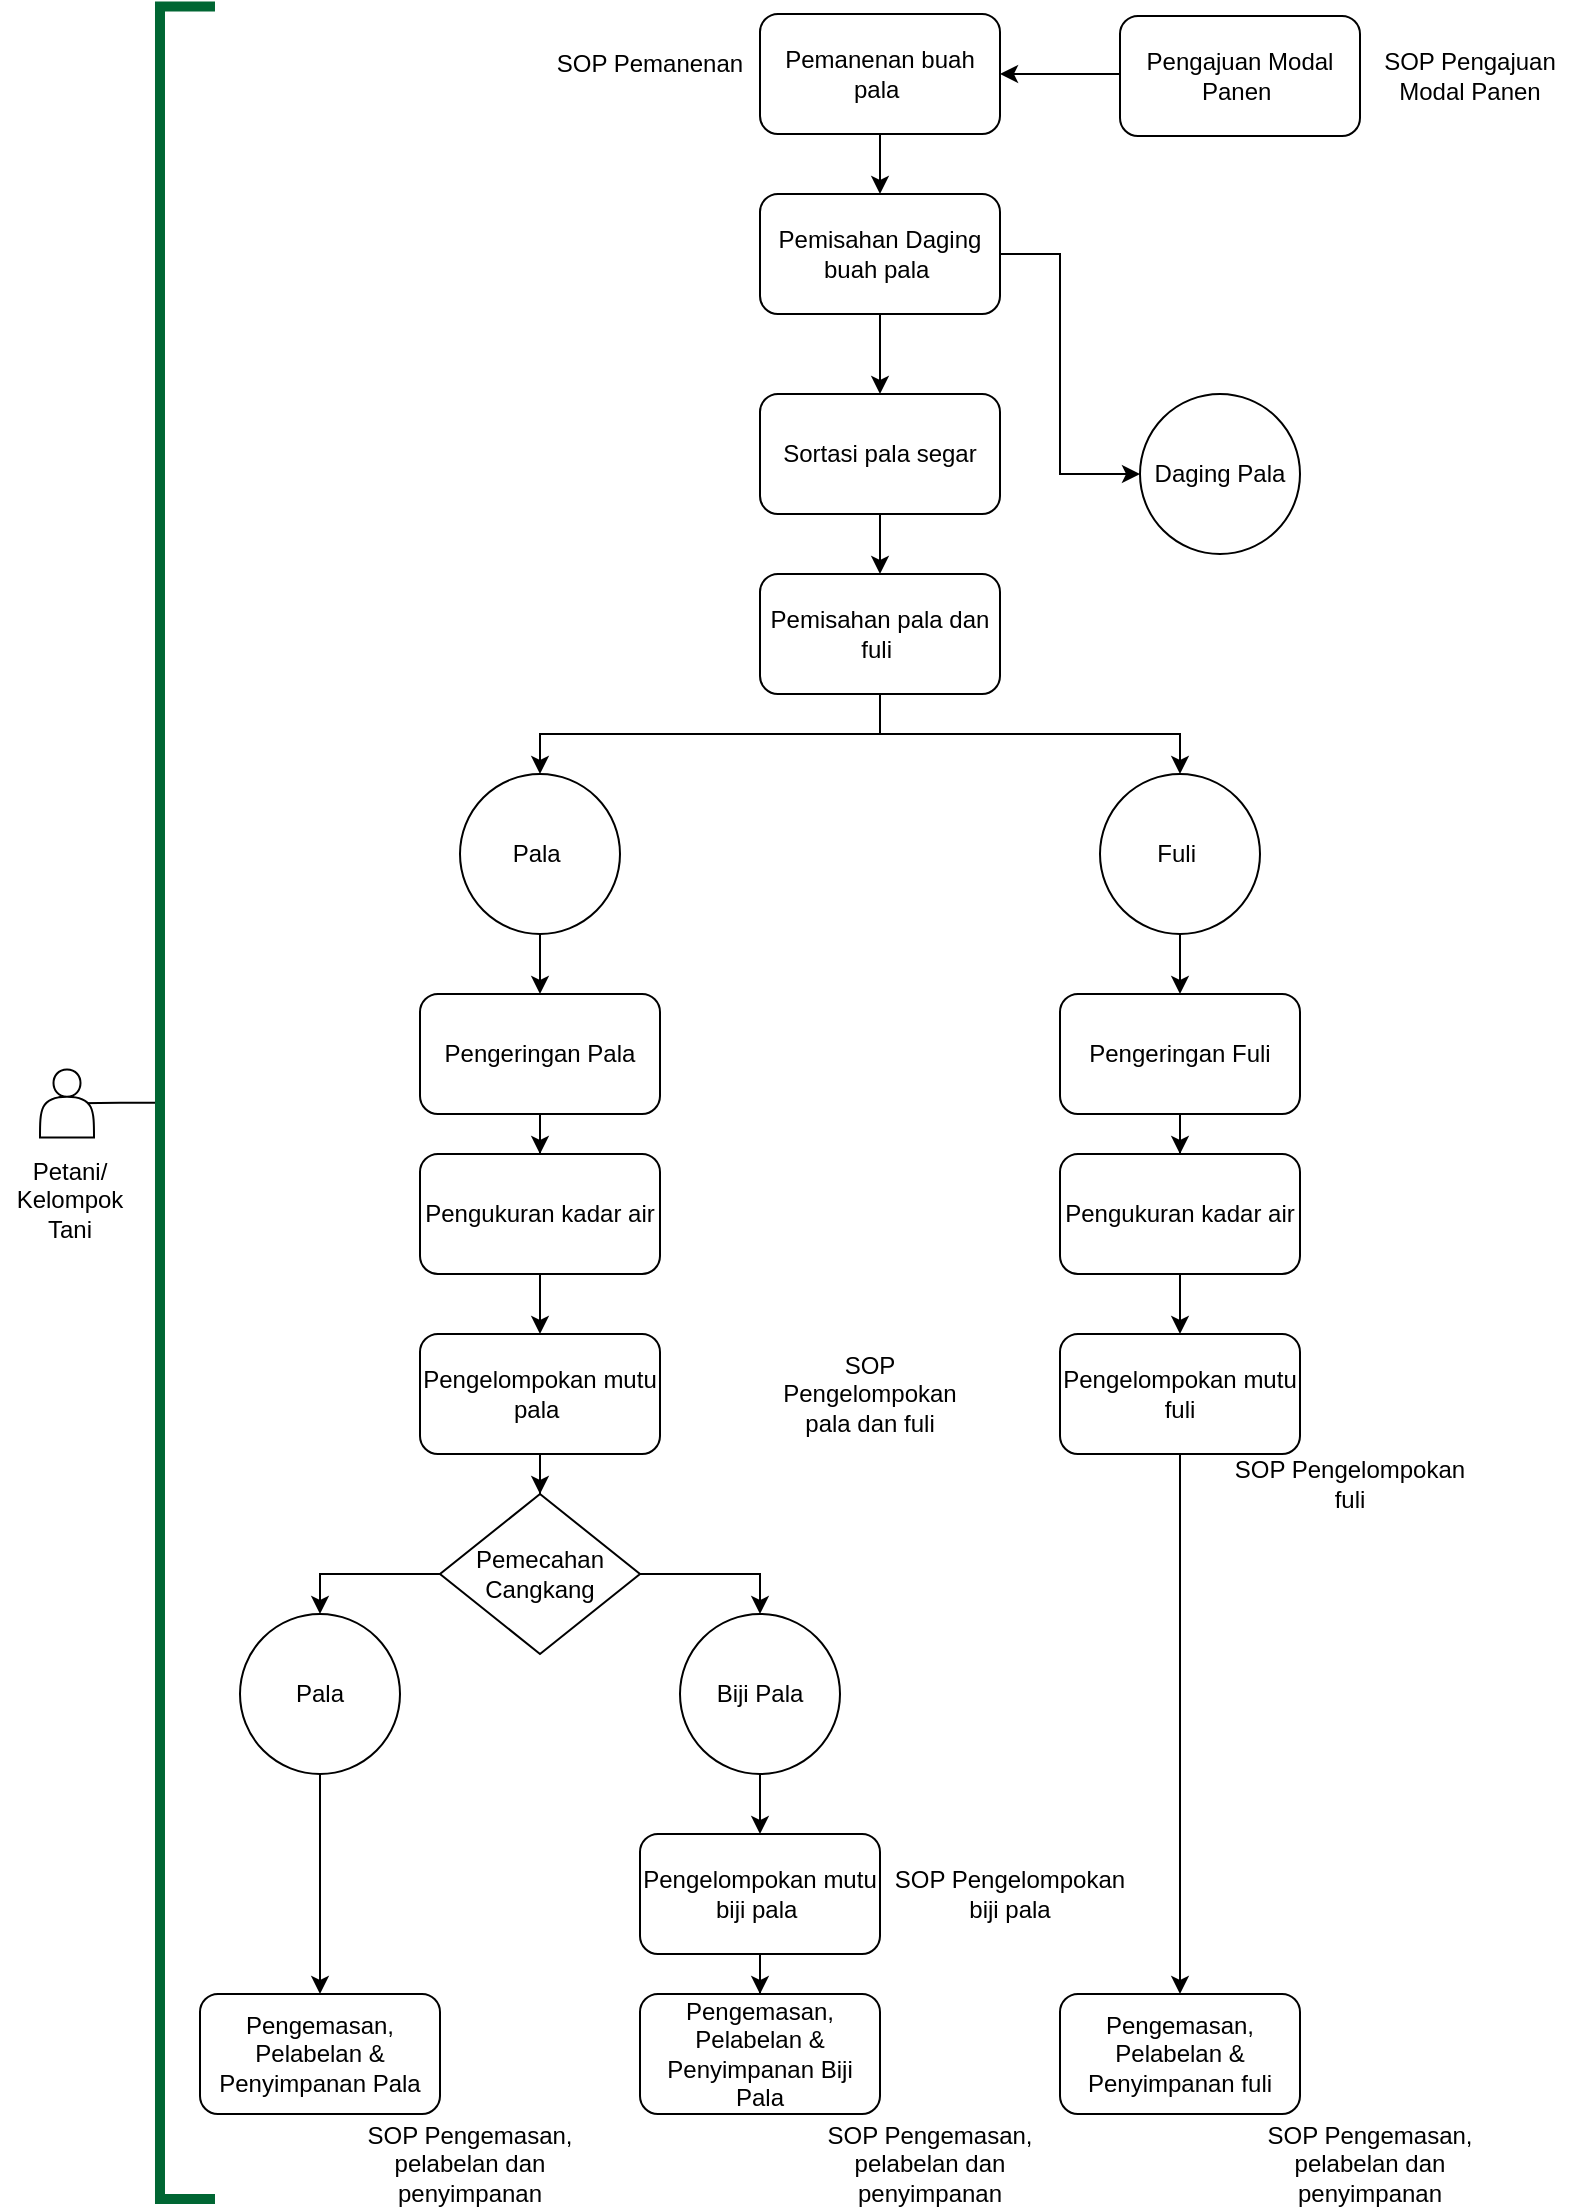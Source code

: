 <mxfile version="14.1.8" type="github" pages="2">
  <diagram id="Ek_pWGYB22L2BVswsfD9" name="Page-1">
    <mxGraphModel dx="1460" dy="601" grid="1" gridSize="10" guides="1" tooltips="1" connect="1" arrows="1" fold="1" page="1" pageScale="1" pageWidth="827" pageHeight="1169" math="0" shadow="0">
      <root>
        <mxCell id="0" />
        <mxCell id="1" parent="0" />
        <mxCell id="re8lVaWSiEf7pyco6TmE-6" value="" style="edgeStyle=orthogonalEdgeStyle;rounded=0;orthogonalLoop=1;jettySize=auto;html=1;" edge="1" parent="1" source="re8lVaWSiEf7pyco6TmE-4" target="re8lVaWSiEf7pyco6TmE-5">
          <mxGeometry relative="1" as="geometry" />
        </mxCell>
        <mxCell id="re8lVaWSiEf7pyco6TmE-4" value="Pemanenan buah pala&amp;nbsp;" style="rounded=1;whiteSpace=wrap;html=1;" vertex="1" parent="1">
          <mxGeometry x="380" y="20" width="120" height="60" as="geometry" />
        </mxCell>
        <mxCell id="re8lVaWSiEf7pyco6TmE-8" value="" style="edgeStyle=orthogonalEdgeStyle;rounded=0;orthogonalLoop=1;jettySize=auto;html=1;" edge="1" parent="1" source="re8lVaWSiEf7pyco6TmE-5" target="re8lVaWSiEf7pyco6TmE-7">
          <mxGeometry relative="1" as="geometry" />
        </mxCell>
        <mxCell id="re8lVaWSiEf7pyco6TmE-55" style="edgeStyle=orthogonalEdgeStyle;rounded=0;orthogonalLoop=1;jettySize=auto;html=1;exitX=1;exitY=0.5;exitDx=0;exitDy=0;entryX=0;entryY=0.5;entryDx=0;entryDy=0;" edge="1" parent="1" source="re8lVaWSiEf7pyco6TmE-5" target="re8lVaWSiEf7pyco6TmE-54">
          <mxGeometry relative="1" as="geometry">
            <Array as="points">
              <mxPoint x="530" y="140" />
              <mxPoint x="530" y="250" />
            </Array>
          </mxGeometry>
        </mxCell>
        <mxCell id="re8lVaWSiEf7pyco6TmE-5" value="Pemisahan Daging buah pala&amp;nbsp;" style="whiteSpace=wrap;html=1;rounded=1;" vertex="1" parent="1">
          <mxGeometry x="380" y="110" width="120" height="60" as="geometry" />
        </mxCell>
        <mxCell id="re8lVaWSiEf7pyco6TmE-10" value="" style="edgeStyle=orthogonalEdgeStyle;rounded=0;orthogonalLoop=1;jettySize=auto;html=1;" edge="1" parent="1" source="re8lVaWSiEf7pyco6TmE-7" target="re8lVaWSiEf7pyco6TmE-9">
          <mxGeometry relative="1" as="geometry" />
        </mxCell>
        <mxCell id="re8lVaWSiEf7pyco6TmE-7" value="Sortasi pala segar" style="whiteSpace=wrap;html=1;rounded=1;" vertex="1" parent="1">
          <mxGeometry x="380" y="210" width="120" height="60" as="geometry" />
        </mxCell>
        <mxCell id="re8lVaWSiEf7pyco6TmE-12" value="" style="edgeStyle=orthogonalEdgeStyle;rounded=0;orthogonalLoop=1;jettySize=auto;html=1;entryX=0.5;entryY=0;entryDx=0;entryDy=0;" edge="1" parent="1" source="re8lVaWSiEf7pyco6TmE-9" target="re8lVaWSiEf7pyco6TmE-13">
          <mxGeometry relative="1" as="geometry">
            <mxPoint x="240.0" y="420" as="targetPoint" />
            <Array as="points">
              <mxPoint x="440" y="380" />
              <mxPoint x="270" y="380" />
            </Array>
          </mxGeometry>
        </mxCell>
        <mxCell id="re8lVaWSiEf7pyco6TmE-9" value="Pemisahan pala dan fuli&amp;nbsp;" style="whiteSpace=wrap;html=1;rounded=1;" vertex="1" parent="1">
          <mxGeometry x="380" y="300" width="120" height="60" as="geometry" />
        </mxCell>
        <mxCell id="re8lVaWSiEf7pyco6TmE-20" value="" style="edgeStyle=orthogonalEdgeStyle;rounded=0;orthogonalLoop=1;jettySize=auto;html=1;entryX=0.5;entryY=0;entryDx=0;entryDy=0;" edge="1" parent="1" source="re8lVaWSiEf7pyco6TmE-13" target="re8lVaWSiEf7pyco6TmE-23">
          <mxGeometry relative="1" as="geometry">
            <mxPoint x="270" y="590" as="targetPoint" />
          </mxGeometry>
        </mxCell>
        <mxCell id="re8lVaWSiEf7pyco6TmE-13" value="Pala&amp;nbsp;" style="ellipse;whiteSpace=wrap;html=1;aspect=fixed;" vertex="1" parent="1">
          <mxGeometry x="230" y="400" width="80" height="80" as="geometry" />
        </mxCell>
        <mxCell id="re8lVaWSiEf7pyco6TmE-14" value="Fuli&amp;nbsp;" style="ellipse;whiteSpace=wrap;html=1;aspect=fixed;" vertex="1" parent="1">
          <mxGeometry x="550" y="400" width="80" height="80" as="geometry" />
        </mxCell>
        <mxCell id="re8lVaWSiEf7pyco6TmE-17" value="" style="edgeStyle=orthogonalEdgeStyle;rounded=0;orthogonalLoop=1;jettySize=auto;html=1;exitX=0.5;exitY=1;exitDx=0;exitDy=0;entryX=0.5;entryY=0;entryDx=0;entryDy=0;" edge="1" parent="1" source="re8lVaWSiEf7pyco6TmE-9" target="re8lVaWSiEf7pyco6TmE-14">
          <mxGeometry relative="1" as="geometry">
            <mxPoint x="250.0" y="400" as="sourcePoint" />
            <mxPoint x="350" y="490" as="targetPoint" />
            <Array as="points">
              <mxPoint x="440" y="380" />
              <mxPoint x="590" y="380" />
            </Array>
          </mxGeometry>
        </mxCell>
        <mxCell id="re8lVaWSiEf7pyco6TmE-25" value="" style="edgeStyle=orthogonalEdgeStyle;rounded=0;orthogonalLoop=1;jettySize=auto;html=1;" edge="1" parent="1" source="re8lVaWSiEf7pyco6TmE-23" target="re8lVaWSiEf7pyco6TmE-24">
          <mxGeometry relative="1" as="geometry" />
        </mxCell>
        <mxCell id="re8lVaWSiEf7pyco6TmE-23" value="Pengeringan Pala" style="rounded=1;whiteSpace=wrap;html=1;" vertex="1" parent="1">
          <mxGeometry x="210" y="510" width="120" height="60" as="geometry" />
        </mxCell>
        <mxCell id="re8lVaWSiEf7pyco6TmE-27" value="" style="edgeStyle=orthogonalEdgeStyle;rounded=0;orthogonalLoop=1;jettySize=auto;html=1;" edge="1" parent="1" source="re8lVaWSiEf7pyco6TmE-24" target="re8lVaWSiEf7pyco6TmE-26">
          <mxGeometry relative="1" as="geometry" />
        </mxCell>
        <mxCell id="re8lVaWSiEf7pyco6TmE-24" value="Pengukuran kadar air" style="rounded=1;whiteSpace=wrap;html=1;" vertex="1" parent="1">
          <mxGeometry x="210" y="590" width="120" height="60" as="geometry" />
        </mxCell>
        <mxCell id="re8lVaWSiEf7pyco6TmE-35" value="" style="edgeStyle=orthogonalEdgeStyle;rounded=0;orthogonalLoop=1;jettySize=auto;html=1;" edge="1" parent="1" source="re8lVaWSiEf7pyco6TmE-26" target="re8lVaWSiEf7pyco6TmE-34">
          <mxGeometry relative="1" as="geometry" />
        </mxCell>
        <mxCell id="re8lVaWSiEf7pyco6TmE-26" value="Pengelompokan mutu pala&amp;nbsp;" style="rounded=1;whiteSpace=wrap;html=1;" vertex="1" parent="1">
          <mxGeometry x="210" y="680" width="120" height="60" as="geometry" />
        </mxCell>
        <mxCell id="re8lVaWSiEf7pyco6TmE-28" value="" style="edgeStyle=orthogonalEdgeStyle;rounded=0;orthogonalLoop=1;jettySize=auto;html=1;" edge="1" parent="1" source="re8lVaWSiEf7pyco6TmE-29" target="re8lVaWSiEf7pyco6TmE-31">
          <mxGeometry relative="1" as="geometry" />
        </mxCell>
        <mxCell id="re8lVaWSiEf7pyco6TmE-29" value="Pengeringan Fuli" style="rounded=1;whiteSpace=wrap;html=1;" vertex="1" parent="1">
          <mxGeometry x="530" y="510" width="120" height="60" as="geometry" />
        </mxCell>
        <mxCell id="re8lVaWSiEf7pyco6TmE-30" value="" style="edgeStyle=orthogonalEdgeStyle;rounded=0;orthogonalLoop=1;jettySize=auto;html=1;" edge="1" parent="1" source="re8lVaWSiEf7pyco6TmE-31" target="re8lVaWSiEf7pyco6TmE-32">
          <mxGeometry relative="1" as="geometry" />
        </mxCell>
        <mxCell id="re8lVaWSiEf7pyco6TmE-31" value="Pengukuran kadar air" style="rounded=1;whiteSpace=wrap;html=1;" vertex="1" parent="1">
          <mxGeometry x="530" y="590" width="120" height="60" as="geometry" />
        </mxCell>
        <mxCell id="re8lVaWSiEf7pyco6TmE-53" style="edgeStyle=orthogonalEdgeStyle;rounded=0;orthogonalLoop=1;jettySize=auto;html=1;exitX=0.5;exitY=1;exitDx=0;exitDy=0;entryX=0.5;entryY=0;entryDx=0;entryDy=0;" edge="1" parent="1" source="re8lVaWSiEf7pyco6TmE-32" target="re8lVaWSiEf7pyco6TmE-51">
          <mxGeometry relative="1" as="geometry" />
        </mxCell>
        <mxCell id="re8lVaWSiEf7pyco6TmE-32" value="Pengelompokan mutu fuli" style="rounded=1;whiteSpace=wrap;html=1;" vertex="1" parent="1">
          <mxGeometry x="530" y="680" width="120" height="60" as="geometry" />
        </mxCell>
        <mxCell id="re8lVaWSiEf7pyco6TmE-33" value="" style="endArrow=classic;html=1;entryX=0.5;entryY=0;entryDx=0;entryDy=0;" edge="1" parent="1" target="re8lVaWSiEf7pyco6TmE-29">
          <mxGeometry width="50" height="50" relative="1" as="geometry">
            <mxPoint x="590" y="480" as="sourcePoint" />
            <mxPoint x="640" y="430" as="targetPoint" />
          </mxGeometry>
        </mxCell>
        <mxCell id="re8lVaWSiEf7pyco6TmE-37" value="" style="edgeStyle=orthogonalEdgeStyle;rounded=0;orthogonalLoop=1;jettySize=auto;html=1;entryX=0.5;entryY=0;entryDx=0;entryDy=0;" edge="1" parent="1" source="re8lVaWSiEf7pyco6TmE-34" target="re8lVaWSiEf7pyco6TmE-41">
          <mxGeometry relative="1" as="geometry">
            <mxPoint x="374" y="850" as="targetPoint" />
          </mxGeometry>
        </mxCell>
        <mxCell id="re8lVaWSiEf7pyco6TmE-43" value="" style="edgeStyle=orthogonalEdgeStyle;rounded=0;orthogonalLoop=1;jettySize=auto;html=1;entryX=0.5;entryY=0;entryDx=0;entryDy=0;" edge="1" parent="1" source="re8lVaWSiEf7pyco6TmE-34" target="re8lVaWSiEf7pyco6TmE-44">
          <mxGeometry relative="1" as="geometry">
            <mxPoint x="150.0" y="800" as="targetPoint" />
          </mxGeometry>
        </mxCell>
        <mxCell id="re8lVaWSiEf7pyco6TmE-34" value="Pemecahan Cangkang" style="rhombus;whiteSpace=wrap;html=1;rounded=0;" vertex="1" parent="1">
          <mxGeometry x="220" y="760" width="100" height="80" as="geometry" />
        </mxCell>
        <mxCell id="re8lVaWSiEf7pyco6TmE-46" style="edgeStyle=orthogonalEdgeStyle;rounded=0;orthogonalLoop=1;jettySize=auto;html=1;exitX=0.5;exitY=1;exitDx=0;exitDy=0;" edge="1" parent="1" source="re8lVaWSiEf7pyco6TmE-41" target="re8lVaWSiEf7pyco6TmE-45">
          <mxGeometry relative="1" as="geometry" />
        </mxCell>
        <mxCell id="re8lVaWSiEf7pyco6TmE-41" value="Biji Pala" style="ellipse;whiteSpace=wrap;html=1;aspect=fixed;rounded=0;" vertex="1" parent="1">
          <mxGeometry x="340" y="820" width="80" height="80" as="geometry" />
        </mxCell>
        <mxCell id="re8lVaWSiEf7pyco6TmE-50" style="edgeStyle=orthogonalEdgeStyle;rounded=0;orthogonalLoop=1;jettySize=auto;html=1;exitX=0.5;exitY=1;exitDx=0;exitDy=0;entryX=0.5;entryY=0;entryDx=0;entryDy=0;" edge="1" parent="1" source="re8lVaWSiEf7pyco6TmE-44" target="re8lVaWSiEf7pyco6TmE-49">
          <mxGeometry relative="1" as="geometry" />
        </mxCell>
        <mxCell id="re8lVaWSiEf7pyco6TmE-44" value="Pala" style="ellipse;whiteSpace=wrap;html=1;aspect=fixed;rounded=0;" vertex="1" parent="1">
          <mxGeometry x="120" y="820" width="80" height="80" as="geometry" />
        </mxCell>
        <mxCell id="re8lVaWSiEf7pyco6TmE-48" value="" style="edgeStyle=orthogonalEdgeStyle;rounded=0;orthogonalLoop=1;jettySize=auto;html=1;" edge="1" parent="1" source="re8lVaWSiEf7pyco6TmE-45" target="re8lVaWSiEf7pyco6TmE-47">
          <mxGeometry relative="1" as="geometry" />
        </mxCell>
        <mxCell id="re8lVaWSiEf7pyco6TmE-45" value="Pengelompokan mutu biji pala&amp;nbsp;" style="rounded=1;whiteSpace=wrap;html=1;" vertex="1" parent="1">
          <mxGeometry x="320" y="930" width="120" height="60" as="geometry" />
        </mxCell>
        <mxCell id="re8lVaWSiEf7pyco6TmE-47" value="Pengemasan, Pelabelan &amp;amp; Penyimpanan Biji Pala" style="rounded=1;whiteSpace=wrap;html=1;" vertex="1" parent="1">
          <mxGeometry x="320" y="1010" width="120" height="60" as="geometry" />
        </mxCell>
        <mxCell id="re8lVaWSiEf7pyco6TmE-49" value="Pengemasan, Pelabelan &amp;amp; Penyimpanan Pala" style="rounded=1;whiteSpace=wrap;html=1;" vertex="1" parent="1">
          <mxGeometry x="100" y="1010" width="120" height="60" as="geometry" />
        </mxCell>
        <mxCell id="re8lVaWSiEf7pyco6TmE-51" value="Pengemasan, Pelabelan &amp;amp; Penyimpanan fuli" style="rounded=1;whiteSpace=wrap;html=1;" vertex="1" parent="1">
          <mxGeometry x="530" y="1010" width="120" height="60" as="geometry" />
        </mxCell>
        <mxCell id="re8lVaWSiEf7pyco6TmE-54" value="Daging Pala" style="ellipse;whiteSpace=wrap;html=1;aspect=fixed;rounded=0;" vertex="1" parent="1">
          <mxGeometry x="570" y="210" width="80" height="80" as="geometry" />
        </mxCell>
        <mxCell id="re8lVaWSiEf7pyco6TmE-61" style="edgeStyle=orthogonalEdgeStyle;rounded=0;orthogonalLoop=1;jettySize=auto;html=1;exitX=0.5;exitY=1;exitDx=0;exitDy=0;entryX=0.1;entryY=0.5;entryDx=0;entryDy=0;entryPerimeter=0;" edge="1" parent="1" source="re8lVaWSiEf7pyco6TmE-58" target="re8lVaWSiEf7pyco6TmE-63">
          <mxGeometry relative="1" as="geometry">
            <mxPoint x="120" y="94" as="targetPoint" />
          </mxGeometry>
        </mxCell>
        <mxCell id="re8lVaWSiEf7pyco6TmE-58" value="" style="shape=partialRectangle;whiteSpace=wrap;html=1;bottom=1;right=1;left=1;top=0;routingCenterX=-0.5;rounded=0;rotation=90;fillColor=none;strokeColor=#006633;strokeWidth=5;" vertex="1" parent="1">
          <mxGeometry x="-455.63" y="551.87" width="1096.25" height="25" as="geometry" />
        </mxCell>
        <mxCell id="re8lVaWSiEf7pyco6TmE-63" value="" style="shape=actor;whiteSpace=wrap;html=1;rounded=0;" vertex="1" parent="1">
          <mxGeometry x="20" y="547.75" width="27" height="34" as="geometry" />
        </mxCell>
        <mxCell id="re8lVaWSiEf7pyco6TmE-66" value="Petani/ &lt;br&gt;Kelompok Tani" style="text;html=1;strokeColor=none;fillColor=none;align=center;verticalAlign=middle;whiteSpace=wrap;rounded=0;" vertex="1" parent="1">
          <mxGeometry y="585" width="70" height="55" as="geometry" />
        </mxCell>
        <mxCell id="re8lVaWSiEf7pyco6TmE-68" value="SOP Pemanenan" style="text;html=1;strokeColor=none;fillColor=none;align=center;verticalAlign=middle;whiteSpace=wrap;rounded=0;" vertex="1" parent="1">
          <mxGeometry x="270" y="30" width="110" height="30" as="geometry" />
        </mxCell>
        <mxCell id="re8lVaWSiEf7pyco6TmE-71" style="edgeStyle=orthogonalEdgeStyle;rounded=0;orthogonalLoop=1;jettySize=auto;html=1;exitX=0;exitY=0.5;exitDx=0;exitDy=0;entryX=1;entryY=0.5;entryDx=0;entryDy=0;" edge="1" parent="1" source="re8lVaWSiEf7pyco6TmE-70" target="re8lVaWSiEf7pyco6TmE-4">
          <mxGeometry relative="1" as="geometry">
            <mxPoint x="500" y="51" as="targetPoint" />
            <Array as="points">
              <mxPoint x="580" y="51" />
              <mxPoint x="500" y="50" />
            </Array>
          </mxGeometry>
        </mxCell>
        <mxCell id="re8lVaWSiEf7pyco6TmE-70" value="Pengajuan Modal Panen&amp;nbsp;" style="rounded=1;whiteSpace=wrap;html=1;" vertex="1" parent="1">
          <mxGeometry x="560" y="21" width="120" height="60" as="geometry" />
        </mxCell>
        <mxCell id="re8lVaWSiEf7pyco6TmE-72" value="SOP Pengajuan Modal Panen" style="text;html=1;strokeColor=none;fillColor=none;align=center;verticalAlign=middle;whiteSpace=wrap;rounded=0;" vertex="1" parent="1">
          <mxGeometry x="680" y="36" width="110" height="30" as="geometry" />
        </mxCell>
        <mxCell id="re8lVaWSiEf7pyco6TmE-79" value="SOP Pengelompokan pala dan fuli" style="text;html=1;strokeColor=none;fillColor=none;align=center;verticalAlign=middle;whiteSpace=wrap;rounded=0;" vertex="1" parent="1">
          <mxGeometry x="380" y="695" width="110" height="30" as="geometry" />
        </mxCell>
        <mxCell id="re8lVaWSiEf7pyco6TmE-80" value="SOP Pengelompokan biji pala" style="text;html=1;strokeColor=none;fillColor=none;align=center;verticalAlign=middle;whiteSpace=wrap;rounded=0;" vertex="1" parent="1">
          <mxGeometry x="440" y="945" width="130" height="30" as="geometry" />
        </mxCell>
        <mxCell id="re8lVaWSiEf7pyco6TmE-81" value="SOP Pengemasan, pelabelan dan penyimpanan" style="text;html=1;strokeColor=none;fillColor=none;align=center;verticalAlign=middle;whiteSpace=wrap;rounded=0;" vertex="1" parent="1">
          <mxGeometry x="620" y="1080" width="130" height="30" as="geometry" />
        </mxCell>
        <mxCell id="re8lVaWSiEf7pyco6TmE-82" value="SOP Pengemasan, pelabelan dan penyimpanan" style="text;html=1;strokeColor=none;fillColor=none;align=center;verticalAlign=middle;whiteSpace=wrap;rounded=0;" vertex="1" parent="1">
          <mxGeometry x="400" y="1080" width="130" height="30" as="geometry" />
        </mxCell>
        <mxCell id="re8lVaWSiEf7pyco6TmE-83" value="SOP Pengemasan, pelabelan dan penyimpanan" style="text;html=1;strokeColor=none;fillColor=none;align=center;verticalAlign=middle;whiteSpace=wrap;rounded=0;" vertex="1" parent="1">
          <mxGeometry x="170" y="1080" width="130" height="30" as="geometry" />
        </mxCell>
        <mxCell id="AoBl_yZYUSA6BPbBNNhI-1" value="SOP Pengelompokan fuli" style="text;html=1;strokeColor=none;fillColor=none;align=center;verticalAlign=middle;whiteSpace=wrap;rounded=0;" vertex="1" parent="1">
          <mxGeometry x="610" y="740" width="130" height="30" as="geometry" />
        </mxCell>
      </root>
    </mxGraphModel>
  </diagram>
  <diagram id="7XaVt_VRPbeBqnbbFjGH" name="Page-2">
    <mxGraphModel dx="1460" dy="601" grid="1" gridSize="10" guides="1" tooltips="1" connect="1" arrows="1" fold="1" page="1" pageScale="1" pageWidth="827" pageHeight="1169" math="0" shadow="0">
      <root>
        <mxCell id="k2lOzBCthUA0DbRwTOOI-0" />
        <mxCell id="k2lOzBCthUA0DbRwTOOI-1" parent="k2lOzBCthUA0DbRwTOOI-0" />
        <mxCell id="QGE8P0rNUXDMbXsNLgXJ-0" style="edgeStyle=orthogonalEdgeStyle;rounded=0;orthogonalLoop=1;jettySize=auto;html=1;exitX=0.5;exitY=1;exitDx=0;exitDy=0;entryX=0.5;entryY=0;entryDx=0;entryDy=0;" edge="1" parent="k2lOzBCthUA0DbRwTOOI-1" source="jr0PWVAJp8uxGOUueb89-0" target="l17dxkoL9CuM4ShfzCYQ-3">
          <mxGeometry relative="1" as="geometry">
            <mxPoint x="250" y="210" as="targetPoint" />
          </mxGeometry>
        </mxCell>
        <mxCell id="jr0PWVAJp8uxGOUueb89-0" value="Pala&amp;nbsp;" style="ellipse;whiteSpace=wrap;html=1;aspect=fixed;rounded=0;" vertex="1" parent="k2lOzBCthUA0DbRwTOOI-1">
          <mxGeometry x="144" y="40" width="80" height="80" as="geometry" />
        </mxCell>
        <mxCell id="QGE8P0rNUXDMbXsNLgXJ-1" style="edgeStyle=orthogonalEdgeStyle;rounded=0;orthogonalLoop=1;jettySize=auto;html=1;exitX=0.5;exitY=1;exitDx=0;exitDy=0;entryX=0.5;entryY=0;entryDx=0;entryDy=0;" edge="1" parent="k2lOzBCthUA0DbRwTOOI-1" source="jr0PWVAJp8uxGOUueb89-1" target="l17dxkoL9CuM4ShfzCYQ-3">
          <mxGeometry relative="1" as="geometry" />
        </mxCell>
        <mxCell id="jr0PWVAJp8uxGOUueb89-1" value="Biji Pala" style="ellipse;whiteSpace=wrap;html=1;aspect=fixed;rounded=0;" vertex="1" parent="k2lOzBCthUA0DbRwTOOI-1">
          <mxGeometry x="394" y="40" width="80" height="80" as="geometry" />
        </mxCell>
        <mxCell id="jr0PWVAJp8uxGOUueb89-2" value="Fuli" style="ellipse;whiteSpace=wrap;html=1;aspect=fixed;rounded=0;" vertex="1" parent="k2lOzBCthUA0DbRwTOOI-1">
          <mxGeometry x="644" y="40" width="80" height="80" as="geometry" />
        </mxCell>
        <mxCell id="QGE8P0rNUXDMbXsNLgXJ-10" style="edgeStyle=orthogonalEdgeStyle;rounded=0;orthogonalLoop=1;jettySize=auto;html=1;exitX=0.5;exitY=1;exitDx=0;exitDy=0;entryX=0.5;entryY=0;entryDx=0;entryDy=0;" edge="1" parent="k2lOzBCthUA0DbRwTOOI-1" source="l17dxkoL9CuM4ShfzCYQ-3" target="QGE8P0rNUXDMbXsNLgXJ-9">
          <mxGeometry relative="1" as="geometry" />
        </mxCell>
        <mxCell id="l17dxkoL9CuM4ShfzCYQ-3" value="Pengukuran kadar air" style="rounded=1;whiteSpace=wrap;html=1;" vertex="1" parent="k2lOzBCthUA0DbRwTOOI-1">
          <mxGeometry x="220" y="160" width="120" height="60" as="geometry" />
        </mxCell>
        <mxCell id="l17dxkoL9CuM4ShfzCYQ-4" value="" style="edgeStyle=orthogonalEdgeStyle;rounded=0;orthogonalLoop=1;jettySize=auto;html=1;" edge="1" parent="k2lOzBCthUA0DbRwTOOI-1" source="l17dxkoL9CuM4ShfzCYQ-5" target="l17dxkoL9CuM4ShfzCYQ-14">
          <mxGeometry relative="1" as="geometry" />
        </mxCell>
        <mxCell id="l17dxkoL9CuM4ShfzCYQ-5" value="Pengelompokan mutu pala&amp;nbsp;" style="rounded=1;whiteSpace=wrap;html=1;" vertex="1" parent="k2lOzBCthUA0DbRwTOOI-1">
          <mxGeometry x="220" y="320" width="120" height="60" as="geometry" />
        </mxCell>
        <mxCell id="l17dxkoL9CuM4ShfzCYQ-6" value="" style="edgeStyle=orthogonalEdgeStyle;rounded=0;orthogonalLoop=1;jettySize=auto;html=1;" edge="1" parent="k2lOzBCthUA0DbRwTOOI-1" target="l17dxkoL9CuM4ShfzCYQ-9">
          <mxGeometry relative="1" as="geometry">
            <mxPoint x="684.0" y="130" as="sourcePoint" />
          </mxGeometry>
        </mxCell>
        <mxCell id="QGE8P0rNUXDMbXsNLgXJ-22" style="edgeStyle=orthogonalEdgeStyle;rounded=0;orthogonalLoop=1;jettySize=auto;html=1;exitX=0.5;exitY=1;exitDx=0;exitDy=0;entryX=0.5;entryY=0;entryDx=0;entryDy=0;" edge="1" parent="k2lOzBCthUA0DbRwTOOI-1" source="l17dxkoL9CuM4ShfzCYQ-9" target="QGE8P0rNUXDMbXsNLgXJ-19">
          <mxGeometry relative="1" as="geometry" />
        </mxCell>
        <mxCell id="l17dxkoL9CuM4ShfzCYQ-9" value="Pengukuran kadar air" style="rounded=1;whiteSpace=wrap;html=1;" vertex="1" parent="k2lOzBCthUA0DbRwTOOI-1">
          <mxGeometry x="624" y="150" width="120" height="60" as="geometry" />
        </mxCell>
        <mxCell id="l17dxkoL9CuM4ShfzCYQ-10" style="edgeStyle=orthogonalEdgeStyle;rounded=0;orthogonalLoop=1;jettySize=auto;html=1;exitX=0.5;exitY=1;exitDx=0;exitDy=0;entryX=0.5;entryY=0;entryDx=0;entryDy=0;" edge="1" parent="k2lOzBCthUA0DbRwTOOI-1" source="l17dxkoL9CuM4ShfzCYQ-11" target="l17dxkoL9CuM4ShfzCYQ-21">
          <mxGeometry relative="1" as="geometry" />
        </mxCell>
        <mxCell id="l17dxkoL9CuM4ShfzCYQ-11" value="Pengelompokan mutu fuli" style="rounded=1;whiteSpace=wrap;html=1;" vertex="1" parent="k2lOzBCthUA0DbRwTOOI-1">
          <mxGeometry x="629" y="330" width="120" height="60" as="geometry" />
        </mxCell>
        <mxCell id="l17dxkoL9CuM4ShfzCYQ-12" value="" style="edgeStyle=orthogonalEdgeStyle;rounded=0;orthogonalLoop=1;jettySize=auto;html=1;entryX=0.5;entryY=0;entryDx=0;entryDy=0;" edge="1" parent="k2lOzBCthUA0DbRwTOOI-1" source="l17dxkoL9CuM4ShfzCYQ-14" target="l17dxkoL9CuM4ShfzCYQ-16">
          <mxGeometry relative="1" as="geometry">
            <mxPoint x="384" y="490" as="targetPoint" />
          </mxGeometry>
        </mxCell>
        <mxCell id="QGE8P0rNUXDMbXsNLgXJ-3" style="edgeStyle=orthogonalEdgeStyle;rounded=0;orthogonalLoop=1;jettySize=auto;html=1;exitX=0;exitY=0.5;exitDx=0;exitDy=0;entryX=0.5;entryY=0;entryDx=0;entryDy=0;" edge="1" parent="k2lOzBCthUA0DbRwTOOI-1" source="l17dxkoL9CuM4ShfzCYQ-14" target="QGE8P0rNUXDMbXsNLgXJ-2">
          <mxGeometry relative="1" as="geometry" />
        </mxCell>
        <mxCell id="l17dxkoL9CuM4ShfzCYQ-14" value="Pemecahan Cangkang" style="rhombus;whiteSpace=wrap;html=1;rounded=0;" vertex="1" parent="k2lOzBCthUA0DbRwTOOI-1">
          <mxGeometry x="230" y="400" width="100" height="80" as="geometry" />
        </mxCell>
        <mxCell id="l17dxkoL9CuM4ShfzCYQ-15" style="edgeStyle=orthogonalEdgeStyle;rounded=0;orthogonalLoop=1;jettySize=auto;html=1;exitX=0.5;exitY=1;exitDx=0;exitDy=0;" edge="1" parent="k2lOzBCthUA0DbRwTOOI-1" source="l17dxkoL9CuM4ShfzCYQ-16" target="l17dxkoL9CuM4ShfzCYQ-19">
          <mxGeometry relative="1" as="geometry" />
        </mxCell>
        <mxCell id="l17dxkoL9CuM4ShfzCYQ-16" value="Biji Pala" style="ellipse;whiteSpace=wrap;html=1;aspect=fixed;rounded=0;" vertex="1" parent="k2lOzBCthUA0DbRwTOOI-1">
          <mxGeometry x="350" y="460" width="80" height="80" as="geometry" />
        </mxCell>
        <mxCell id="l17dxkoL9CuM4ShfzCYQ-18" value="" style="edgeStyle=orthogonalEdgeStyle;rounded=0;orthogonalLoop=1;jettySize=auto;html=1;" edge="1" parent="k2lOzBCthUA0DbRwTOOI-1" source="l17dxkoL9CuM4ShfzCYQ-19" target="l17dxkoL9CuM4ShfzCYQ-20">
          <mxGeometry relative="1" as="geometry" />
        </mxCell>
        <mxCell id="l17dxkoL9CuM4ShfzCYQ-19" value="Pengelompokan mutu biji pala&amp;nbsp;" style="rounded=1;whiteSpace=wrap;html=1;" vertex="1" parent="k2lOzBCthUA0DbRwTOOI-1">
          <mxGeometry x="330" y="570" width="120" height="60" as="geometry" />
        </mxCell>
        <mxCell id="HSTE3sbBlzSv-psnjE-E-24" style="edgeStyle=orthogonalEdgeStyle;rounded=0;orthogonalLoop=1;jettySize=auto;html=1;exitX=0.5;exitY=1;exitDx=0;exitDy=0;entryX=0.5;entryY=0;entryDx=0;entryDy=0;" edge="1" parent="k2lOzBCthUA0DbRwTOOI-1" source="l17dxkoL9CuM4ShfzCYQ-20" target="HSTE3sbBlzSv-psnjE-E-21">
          <mxGeometry relative="1" as="geometry" />
        </mxCell>
        <mxCell id="l17dxkoL9CuM4ShfzCYQ-20" value="Pengemasan, Pelabelan &amp;amp; Penyimpanan Biji Pala" style="rounded=1;whiteSpace=wrap;html=1;" vertex="1" parent="k2lOzBCthUA0DbRwTOOI-1">
          <mxGeometry x="330" y="650" width="120" height="60" as="geometry" />
        </mxCell>
        <mxCell id="HSTE3sbBlzSv-psnjE-E-26" style="edgeStyle=orthogonalEdgeStyle;rounded=0;orthogonalLoop=1;jettySize=auto;html=1;exitX=0.5;exitY=1;exitDx=0;exitDy=0;" edge="1" parent="k2lOzBCthUA0DbRwTOOI-1" source="l17dxkoL9CuM4ShfzCYQ-21" target="HSTE3sbBlzSv-psnjE-E-22">
          <mxGeometry relative="1" as="geometry" />
        </mxCell>
        <mxCell id="l17dxkoL9CuM4ShfzCYQ-21" value="Pengemasan, Pelabelan &amp;amp; Penyimpanan fuli" style="rounded=1;whiteSpace=wrap;html=1;" vertex="1" parent="k2lOzBCthUA0DbRwTOOI-1">
          <mxGeometry x="629" y="650" width="120" height="60" as="geometry" />
        </mxCell>
        <mxCell id="l17dxkoL9CuM4ShfzCYQ-22" value="SOP Pengelompokan pala&amp;nbsp;" style="text;html=1;strokeColor=none;fillColor=none;align=center;verticalAlign=middle;whiteSpace=wrap;rounded=0;" vertex="1" parent="k2lOzBCthUA0DbRwTOOI-1">
          <mxGeometry x="144" y="377.06" width="110" height="25" as="geometry" />
        </mxCell>
        <mxCell id="l17dxkoL9CuM4ShfzCYQ-23" value="SOP Pengelompokan mutu biji pala" style="text;html=1;strokeColor=none;fillColor=none;align=center;verticalAlign=middle;whiteSpace=wrap;rounded=0;" vertex="1" parent="k2lOzBCthUA0DbRwTOOI-1">
          <mxGeometry x="425" y="555" width="130" height="30" as="geometry" />
        </mxCell>
        <mxCell id="l17dxkoL9CuM4ShfzCYQ-24" value="SOP Pengemasan, pelabelan dan penyimpanan" style="text;html=1;strokeColor=none;fillColor=none;align=center;verticalAlign=middle;whiteSpace=wrap;rounded=0;" vertex="1" parent="k2lOzBCthUA0DbRwTOOI-1">
          <mxGeometry x="690" y="720" width="130" height="30" as="geometry" />
        </mxCell>
        <mxCell id="l17dxkoL9CuM4ShfzCYQ-25" value="SOP Pengemasan, pelabelan dan penyimpanan" style="text;html=1;strokeColor=none;fillColor=none;align=center;verticalAlign=middle;whiteSpace=wrap;rounded=0;" vertex="1" parent="k2lOzBCthUA0DbRwTOOI-1">
          <mxGeometry x="410" y="720" width="130" height="30" as="geometry" />
        </mxCell>
        <mxCell id="l17dxkoL9CuM4ShfzCYQ-26" value="SOP Pengemasan, pelabelan dan penyimpanan" style="text;html=1;strokeColor=none;fillColor=none;align=center;verticalAlign=middle;whiteSpace=wrap;rounded=0;" vertex="1" parent="k2lOzBCthUA0DbRwTOOI-1">
          <mxGeometry x="180" y="720" width="130" height="30" as="geometry" />
        </mxCell>
        <mxCell id="QGE8P0rNUXDMbXsNLgXJ-5" style="edgeStyle=orthogonalEdgeStyle;rounded=0;orthogonalLoop=1;jettySize=auto;html=1;exitX=0.5;exitY=1;exitDx=0;exitDy=0;entryX=0.5;entryY=0;entryDx=0;entryDy=0;" edge="1" parent="k2lOzBCthUA0DbRwTOOI-1" source="QGE8P0rNUXDMbXsNLgXJ-2" target="QGE8P0rNUXDMbXsNLgXJ-4">
          <mxGeometry relative="1" as="geometry" />
        </mxCell>
        <mxCell id="QGE8P0rNUXDMbXsNLgXJ-2" value="Pala" style="ellipse;whiteSpace=wrap;html=1;aspect=fixed;rounded=0;" vertex="1" parent="k2lOzBCthUA0DbRwTOOI-1">
          <mxGeometry x="130" y="460" width="80" height="80" as="geometry" />
        </mxCell>
        <mxCell id="HSTE3sbBlzSv-psnjE-E-23" style="edgeStyle=orthogonalEdgeStyle;rounded=0;orthogonalLoop=1;jettySize=auto;html=1;exitX=0.5;exitY=1;exitDx=0;exitDy=0;entryX=0.5;entryY=0;entryDx=0;entryDy=0;" edge="1" parent="k2lOzBCthUA0DbRwTOOI-1" source="QGE8P0rNUXDMbXsNLgXJ-4" target="HSTE3sbBlzSv-psnjE-E-20">
          <mxGeometry relative="1" as="geometry" />
        </mxCell>
        <mxCell id="QGE8P0rNUXDMbXsNLgXJ-4" value="Pengemasan, Pelabelan &amp;amp; Penyimpanan Pala Pala" style="rounded=1;whiteSpace=wrap;html=1;" vertex="1" parent="k2lOzBCthUA0DbRwTOOI-1">
          <mxGeometry x="110" y="650" width="120" height="60" as="geometry" />
        </mxCell>
        <mxCell id="QGE8P0rNUXDMbXsNLgXJ-15" style="edgeStyle=orthogonalEdgeStyle;rounded=0;orthogonalLoop=1;jettySize=auto;html=1;exitX=0.5;exitY=1;exitDx=0;exitDy=0;entryX=1;entryY=0.5;entryDx=0;entryDy=0;" edge="1" parent="k2lOzBCthUA0DbRwTOOI-1" source="QGE8P0rNUXDMbXsNLgXJ-7" target="l17dxkoL9CuM4ShfzCYQ-5">
          <mxGeometry relative="1" as="geometry" />
        </mxCell>
        <mxCell id="QGE8P0rNUXDMbXsNLgXJ-33" style="edgeStyle=orthogonalEdgeStyle;rounded=0;orthogonalLoop=1;jettySize=auto;html=1;exitX=0.5;exitY=1;exitDx=0;exitDy=0;" edge="1" parent="k2lOzBCthUA0DbRwTOOI-1" source="QGE8P0rNUXDMbXsNLgXJ-7">
          <mxGeometry relative="1" as="geometry">
            <mxPoint x="629" y="350" as="targetPoint" />
            <Array as="points">
              <mxPoint x="460" y="350" />
              <mxPoint x="629" y="350" />
            </Array>
          </mxGeometry>
        </mxCell>
        <mxCell id="QGE8P0rNUXDMbXsNLgXJ-7" value="Pengeringan" style="rounded=1;whiteSpace=wrap;html=1;" vertex="1" parent="k2lOzBCthUA0DbRwTOOI-1">
          <mxGeometry x="400" y="240" width="120" height="60" as="geometry" />
        </mxCell>
        <mxCell id="QGE8P0rNUXDMbXsNLgXJ-11" style="edgeStyle=orthogonalEdgeStyle;rounded=0;orthogonalLoop=1;jettySize=auto;html=1;exitX=0.5;exitY=1;exitDx=0;exitDy=0;entryX=0.5;entryY=0;entryDx=0;entryDy=0;" edge="1" parent="k2lOzBCthUA0DbRwTOOI-1" source="QGE8P0rNUXDMbXsNLgXJ-9" target="l17dxkoL9CuM4ShfzCYQ-5">
          <mxGeometry relative="1" as="geometry" />
        </mxCell>
        <mxCell id="QGE8P0rNUXDMbXsNLgXJ-14" style="edgeStyle=orthogonalEdgeStyle;rounded=0;orthogonalLoop=1;jettySize=auto;html=1;exitX=1;exitY=0.5;exitDx=0;exitDy=0;entryX=0;entryY=0.5;entryDx=0;entryDy=0;" edge="1" parent="k2lOzBCthUA0DbRwTOOI-1" source="QGE8P0rNUXDMbXsNLgXJ-9" target="QGE8P0rNUXDMbXsNLgXJ-7">
          <mxGeometry relative="1" as="geometry" />
        </mxCell>
        <mxCell id="QGE8P0rNUXDMbXsNLgXJ-9" value="&lt;font style=&quot;font-size: 10px&quot;&gt;Kadar Air &lt;br&gt;&amp;lt;10%&lt;/font&gt;" style="rhombus;whiteSpace=wrap;html=1;rounded=0;" vertex="1" parent="k2lOzBCthUA0DbRwTOOI-1">
          <mxGeometry x="235" y="241" width="90" height="60" as="geometry" />
        </mxCell>
        <mxCell id="QGE8P0rNUXDMbXsNLgXJ-12" value="Ya" style="text;html=1;strokeColor=none;fillColor=none;align=center;verticalAlign=middle;whiteSpace=wrap;rounded=0;" vertex="1" parent="k2lOzBCthUA0DbRwTOOI-1">
          <mxGeometry x="225" y="300" width="40" height="20" as="geometry" />
        </mxCell>
        <mxCell id="QGE8P0rNUXDMbXsNLgXJ-13" value="Tidak" style="text;html=1;strokeColor=none;fillColor=none;align=center;verticalAlign=middle;whiteSpace=wrap;rounded=0;" vertex="1" parent="k2lOzBCthUA0DbRwTOOI-1">
          <mxGeometry x="330" y="241" width="40" height="20" as="geometry" />
        </mxCell>
        <mxCell id="QGE8P0rNUXDMbXsNLgXJ-16" value="SOP Penerimaan Barang Datang" style="text;html=1;strokeColor=none;fillColor=none;align=center;verticalAlign=middle;whiteSpace=wrap;rounded=0;" vertex="1" parent="k2lOzBCthUA0DbRwTOOI-1">
          <mxGeometry x="90" y="177.5" width="110" height="25" as="geometry" />
        </mxCell>
        <mxCell id="QGE8P0rNUXDMbXsNLgXJ-26" style="edgeStyle=orthogonalEdgeStyle;rounded=0;orthogonalLoop=1;jettySize=auto;html=1;exitX=0;exitY=0.5;exitDx=0;exitDy=0;" edge="1" parent="k2lOzBCthUA0DbRwTOOI-1" source="QGE8P0rNUXDMbXsNLgXJ-19">
          <mxGeometry relative="1" as="geometry">
            <mxPoint x="520" y="270" as="targetPoint" />
          </mxGeometry>
        </mxCell>
        <mxCell id="QGE8P0rNUXDMbXsNLgXJ-32" style="edgeStyle=orthogonalEdgeStyle;rounded=0;orthogonalLoop=1;jettySize=auto;html=1;exitX=0.5;exitY=1;exitDx=0;exitDy=0;entryX=0.5;entryY=0;entryDx=0;entryDy=0;" edge="1" parent="k2lOzBCthUA0DbRwTOOI-1" source="QGE8P0rNUXDMbXsNLgXJ-19" target="l17dxkoL9CuM4ShfzCYQ-11">
          <mxGeometry relative="1" as="geometry" />
        </mxCell>
        <mxCell id="QGE8P0rNUXDMbXsNLgXJ-19" value="&lt;font style=&quot;font-size: 10px&quot;&gt;Kadar Air &lt;br&gt;&amp;lt;10%&lt;/font&gt;" style="rhombus;whiteSpace=wrap;html=1;rounded=0;" vertex="1" parent="k2lOzBCthUA0DbRwTOOI-1">
          <mxGeometry x="644" y="240.5" width="90" height="60" as="geometry" />
        </mxCell>
        <mxCell id="QGE8P0rNUXDMbXsNLgXJ-20" value="Ya" style="text;html=1;strokeColor=none;fillColor=none;align=center;verticalAlign=middle;whiteSpace=wrap;rounded=0;" vertex="1" parent="k2lOzBCthUA0DbRwTOOI-1">
          <mxGeometry x="684" y="301" width="40" height="20" as="geometry" />
        </mxCell>
        <mxCell id="QGE8P0rNUXDMbXsNLgXJ-21" value="Tidak" style="text;html=1;strokeColor=none;fillColor=none;align=center;verticalAlign=middle;whiteSpace=wrap;rounded=0;" vertex="1" parent="k2lOzBCthUA0DbRwTOOI-1">
          <mxGeometry x="581" y="240.5" width="40" height="20" as="geometry" />
        </mxCell>
        <mxCell id="QGE8P0rNUXDMbXsNLgXJ-35" value="SOP Pengelompokan fuli" style="text;html=1;strokeColor=none;fillColor=none;align=center;verticalAlign=middle;whiteSpace=wrap;rounded=0;" vertex="1" parent="k2lOzBCthUA0DbRwTOOI-1">
          <mxGeometry x="684" y="400" width="130" height="30" as="geometry" />
        </mxCell>
        <mxCell id="HSTE3sbBlzSv-psnjE-E-1" value="" style="shape=partialRectangle;whiteSpace=wrap;html=1;bottom=1;right=1;left=1;top=0;routingCenterX=-0.5;rounded=0;rotation=90;fillColor=none;strokeColor=#006633;strokeWidth=5;" vertex="1" parent="k2lOzBCthUA0DbRwTOOI-1">
          <mxGeometry x="-317.58" y="413.82" width="820.16" height="25" as="geometry" />
        </mxCell>
        <mxCell id="HSTE3sbBlzSv-psnjE-E-2" value="" style="shape=actor;whiteSpace=wrap;html=1;rounded=0;" vertex="1" parent="k2lOzBCthUA0DbRwTOOI-1">
          <mxGeometry x="26.5" y="377.06" width="27" height="34" as="geometry" />
        </mxCell>
        <mxCell id="HSTE3sbBlzSv-psnjE-E-3" value="Staf Gudang Inobu" style="text;html=1;strokeColor=none;fillColor=none;align=center;verticalAlign=middle;whiteSpace=wrap;rounded=0;" vertex="1" parent="k2lOzBCthUA0DbRwTOOI-1">
          <mxGeometry x="20" y="430" width="40" height="20" as="geometry" />
        </mxCell>
        <mxCell id="HSTE3sbBlzSv-psnjE-E-6" value="SOP Penerimaan Barang Datang" style="text;html=1;strokeColor=none;fillColor=none;align=center;verticalAlign=middle;whiteSpace=wrap;rounded=0;" vertex="1" parent="k2lOzBCthUA0DbRwTOOI-1">
          <mxGeometry x="511" y="167.5" width="110" height="25" as="geometry" />
        </mxCell>
        <mxCell id="HSTE3sbBlzSv-psnjE-E-7" value="SOP Pengeringan" style="text;html=1;strokeColor=none;fillColor=none;align=center;verticalAlign=middle;whiteSpace=wrap;rounded=0;" vertex="1" parent="k2lOzBCthUA0DbRwTOOI-1">
          <mxGeometry x="470" y="305" width="110" height="25" as="geometry" />
        </mxCell>
        <mxCell id="HSTE3sbBlzSv-psnjE-E-13" value="" style="shape=partialRectangle;whiteSpace=wrap;html=1;bottom=1;right=1;left=1;top=0;routingCenterX=-0.5;rounded=0;rotation=90;fillColor=none;strokeColor=#006633;strokeWidth=5;" vertex="1" parent="k2lOzBCthUA0DbRwTOOI-1">
          <mxGeometry x="19.21" y="1042.37" width="143.42" height="25" as="geometry" />
        </mxCell>
        <mxCell id="HSTE3sbBlzSv-psnjE-E-15" value="" style="shape=actor;whiteSpace=wrap;html=1;rounded=0;" vertex="1" parent="k2lOzBCthUA0DbRwTOOI-1">
          <mxGeometry x="19.21" y="1010" width="27" height="34" as="geometry" />
        </mxCell>
        <mxCell id="HSTE3sbBlzSv-psnjE-E-16" value="Staf Gudang Bogor" style="text;html=1;strokeColor=none;fillColor=none;align=center;verticalAlign=middle;whiteSpace=wrap;rounded=0;" vertex="1" parent="k2lOzBCthUA0DbRwTOOI-1">
          <mxGeometry x="12.71" y="1060" width="40" height="20" as="geometry" />
        </mxCell>
        <mxCell id="HSTE3sbBlzSv-psnjE-E-36" style="edgeStyle=orthogonalEdgeStyle;rounded=0;orthogonalLoop=1;jettySize=auto;html=1;exitX=0.5;exitY=1;exitDx=0;exitDy=0;entryX=0.5;entryY=0;entryDx=0;entryDy=0;" edge="1" parent="k2lOzBCthUA0DbRwTOOI-1" source="HSTE3sbBlzSv-psnjE-E-18" target="HSTE3sbBlzSv-psnjE-E-33">
          <mxGeometry relative="1" as="geometry" />
        </mxCell>
        <mxCell id="HSTE3sbBlzSv-psnjE-E-18" value="Pengiriman" style="rounded=1;whiteSpace=wrap;html=1;" vertex="1" parent="k2lOzBCthUA0DbRwTOOI-1">
          <mxGeometry x="391" y="878.5" width="120" height="60" as="geometry" />
        </mxCell>
        <mxCell id="HSTE3sbBlzSv-psnjE-E-30" style="edgeStyle=orthogonalEdgeStyle;rounded=0;orthogonalLoop=1;jettySize=auto;html=1;exitX=0.5;exitY=1;exitDx=0;exitDy=0;entryX=0.5;entryY=0;entryDx=0;entryDy=0;" edge="1" parent="k2lOzBCthUA0DbRwTOOI-1" source="HSTE3sbBlzSv-psnjE-E-20" target="HSTE3sbBlzSv-psnjE-E-18">
          <mxGeometry relative="1" as="geometry" />
        </mxCell>
        <mxCell id="HSTE3sbBlzSv-psnjE-E-20" value="Pala Siap Kirim&lt;span style=&quot;color: rgba(0 , 0 , 0 , 0) ; font-family: monospace ; font-size: 0px&quot;&gt;%3CmxGraphModel%3E%3Croot%3E%3CmxCell%20id%3D%220%22%2F%3E%3CmxCell%20id%3D%221%22%20parent%3D%220%22%2F%3E%3CmxCell%20id%3D%222%22%20value%3D%22Pala%22%20style%3D%22ellipse%3BwhiteSpace%3Dwrap%3Bhtml%3D1%3Baspect%3Dfixed%3Brounded%3D0%3B%22%20vertex%3D%221%22%20parent%3D%221%22%3E%3CmxGeometry%20x%3D%22130%22%20y%3D%22460%22%20width%3D%2280%22%20height%3D%2280%22%20as%3D%22geometry%22%2F%3E%3C%2FmxCell%3E%3C%2Froot%3E%3C%2FmxGraphModel%3E&lt;/span&gt;" style="ellipse;whiteSpace=wrap;html=1;aspect=fixed;rounded=0;" vertex="1" parent="k2lOzBCthUA0DbRwTOOI-1">
          <mxGeometry x="134" y="760" width="70" height="70" as="geometry" />
        </mxCell>
        <mxCell id="HSTE3sbBlzSv-psnjE-E-31" style="edgeStyle=orthogonalEdgeStyle;rounded=0;orthogonalLoop=1;jettySize=auto;html=1;exitX=0.5;exitY=1;exitDx=0;exitDy=0;" edge="1" parent="k2lOzBCthUA0DbRwTOOI-1" source="HSTE3sbBlzSv-psnjE-E-21">
          <mxGeometry relative="1" as="geometry">
            <mxPoint x="450.0" y="880.0" as="targetPoint" />
          </mxGeometry>
        </mxCell>
        <mxCell id="HSTE3sbBlzSv-psnjE-E-21" value="Biji Pala Siap Kirim&lt;span style=&quot;color: rgba(0 , 0 , 0 , 0) ; font-family: monospace ; font-size: 0px&quot;&gt;%3CmxGraphModel%3E%3Croot%3E%3CmxCell%20id%3D%220%22%2F%3E%3CmxCell%20id%3D%221%22%20parent%3D%220%22%2F%3E%3CmxCell%20id%3D%222%22%20value%3D%22Pala%22%20style%3D%22ellipse%3BwhiteSpace%3Dwrap%3Bhtml%3D1%3Baspect%3Dfixed%3Brounded%3D0%3B%22%20vertex%3D%221%22%20parent%3D%221%22%3E%3CmxGeometry%20x%3D%22130%22%20y%3D%22460%22%20width%3D%2280%22%20height%3D%2280%22%20as%3D%22geometry%22%2F%3E%3C%2FmxCell%3E%3C%2Froot%3E%3C%2FmxGraphModel%3E&lt;/span&gt;" style="ellipse;whiteSpace=wrap;html=1;aspect=fixed;rounded=0;" vertex="1" parent="k2lOzBCthUA0DbRwTOOI-1">
          <mxGeometry x="355" y="760" width="70" height="70" as="geometry" />
        </mxCell>
        <mxCell id="HSTE3sbBlzSv-psnjE-E-32" style="edgeStyle=orthogonalEdgeStyle;rounded=0;orthogonalLoop=1;jettySize=auto;html=1;exitX=0.5;exitY=1;exitDx=0;exitDy=0;entryX=0.5;entryY=0;entryDx=0;entryDy=0;" edge="1" parent="k2lOzBCthUA0DbRwTOOI-1" source="HSTE3sbBlzSv-psnjE-E-22" target="HSTE3sbBlzSv-psnjE-E-18">
          <mxGeometry relative="1" as="geometry" />
        </mxCell>
        <mxCell id="HSTE3sbBlzSv-psnjE-E-22" value="Fuli Siap Kirim&lt;span style=&quot;color: rgba(0 , 0 , 0 , 0) ; font-family: monospace ; font-size: 0px&quot;&gt;%3CmxGraphModel%3E%3Croot%3E%3CmxCell%20id%3D%220%22%2F%3E%3CmxCell%20id%3D%221%22%20parent%3D%220%22%2F%3E%3CmxCell%20id%3D%222%22%20value%3D%22Pala%22%20style%3D%22ellipse%3BwhiteSpace%3Dwrap%3Bhtml%3D1%3Baspect%3Dfixed%3Brounded%3D0%3B%22%20vertex%3D%221%22%20parent%3D%221%22%3E%3CmxGeometry%20x%3D%22130%22%20y%3D%22460%22%20width%3D%2280%22%20height%3D%2280%22%20as%3D%22geometry%22%2F%3E%3C%2FmxCell%3E%3C%2Froot%3E%3C%2FmxGraphModel%3E&lt;/span&gt;" style="ellipse;whiteSpace=wrap;html=1;aspect=fixed;rounded=0;" vertex="1" parent="k2lOzBCthUA0DbRwTOOI-1">
          <mxGeometry x="653" y="760" width="70" height="70" as="geometry" />
        </mxCell>
        <mxCell id="HSTE3sbBlzSv-psnjE-E-27" value="" style="shape=partialRectangle;whiteSpace=wrap;html=1;bottom=1;right=1;left=1;top=0;routingCenterX=-0.5;rounded=0;rotation=90;fillColor=none;strokeColor=#006633;strokeWidth=5;" vertex="1" parent="k2lOzBCthUA0DbRwTOOI-1">
          <mxGeometry x="34.21" y="887.5" width="113.42" height="25" as="geometry" />
        </mxCell>
        <mxCell id="HSTE3sbBlzSv-psnjE-E-28" value="" style="shape=actor;whiteSpace=wrap;html=1;rounded=0;" vertex="1" parent="k2lOzBCthUA0DbRwTOOI-1">
          <mxGeometry x="19.21" y="878.5" width="27" height="34" as="geometry" />
        </mxCell>
        <mxCell id="HSTE3sbBlzSv-psnjE-E-29" value="Kargo/ Jasa Pengiriman&amp;nbsp;" style="text;html=1;strokeColor=none;fillColor=none;align=center;verticalAlign=middle;whiteSpace=wrap;rounded=0;" vertex="1" parent="k2lOzBCthUA0DbRwTOOI-1">
          <mxGeometry x="13.5" y="920" width="40" height="20" as="geometry" />
        </mxCell>
        <mxCell id="HSTE3sbBlzSv-psnjE-E-33" value="Penerimaan Barang Datang" style="rounded=1;whiteSpace=wrap;html=1;" vertex="1" parent="k2lOzBCthUA0DbRwTOOI-1">
          <mxGeometry x="391" y="1010" width="120" height="60" as="geometry" />
        </mxCell>
        <mxCell id="HSTE3sbBlzSv-psnjE-E-34" value="SOP Pengeluaran Produk" style="text;html=1;strokeColor=none;fillColor=none;align=center;verticalAlign=middle;whiteSpace=wrap;rounded=0;" vertex="1" parent="k2lOzBCthUA0DbRwTOOI-1">
          <mxGeometry x="461" y="857.5" width="160" height="30" as="geometry" />
        </mxCell>
        <mxCell id="HSTE3sbBlzSv-psnjE-E-37" value="SOP Penerimaan Barang Datang" style="text;html=1;strokeColor=none;fillColor=none;align=center;verticalAlign=middle;whiteSpace=wrap;rounded=0;" vertex="1" parent="k2lOzBCthUA0DbRwTOOI-1">
          <mxGeometry x="502.58" y="1025" width="130" height="30" as="geometry" />
        </mxCell>
      </root>
    </mxGraphModel>
  </diagram>
</mxfile>
